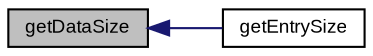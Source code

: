digraph "getDataSize"
{
  bgcolor="transparent";
  edge [fontname="Arial",fontsize="9",labelfontname="Arial",labelfontsize="9"];
  node [fontname="Arial",fontsize="9",shape=record];
  rankdir="LR";
  Node1 [label="getDataSize",height=0.2,width=0.4,color="black", fillcolor="grey75", style="filled" fontcolor="black"];
  Node1 -> Node2 [dir="back",color="midnightblue",fontsize="9",style="solid",fontname="Arial"];
  Node2 [label="getEntrySize",height=0.2,width=0.4,color="black",URL="$class_v_s_t_g_u_i_1_1_c_drop_source.html#a77ec24be209c44b1059d1f7cb44032ed"];
}
